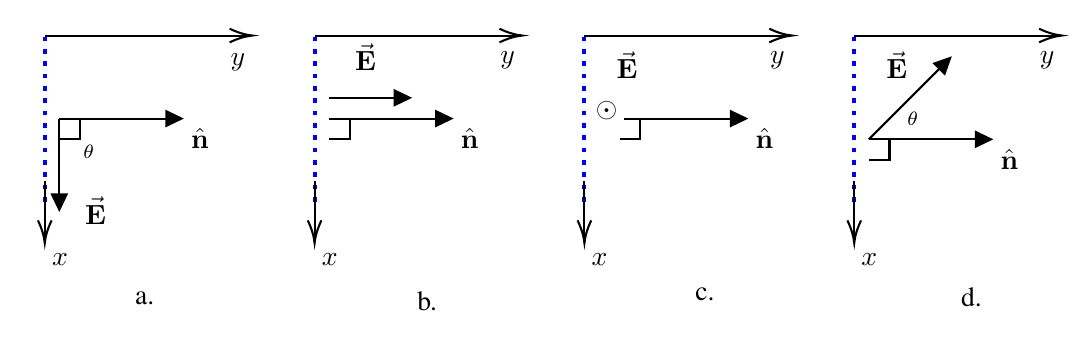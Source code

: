 

\tikzset{every picture/.style={line width=0.75pt}} %set default line width to 0.75pt        

\begin{tikzpicture}[x=0.75pt,y=0.75pt,yscale=-1,xscale=1]
%uncomment if require: \path (0,171); %set diagram left start at 0, and has height of 171

%Straight Lines [id:da8293192343895168] 
\draw [color={rgb, 255:red, 0; green, 0; blue, 255 }  ,draw opacity=1 ][line width=1.5]  [dash pattern={on 1.69pt off 2.76pt}]  (13,100) -- (13,20) ;
%Straight Lines [id:da7185003092691562] 
\draw    (13,90) -- (13,118) ;
\draw [shift={(13,120)}, rotate = 270] [color={rgb, 255:red, 0; green, 0; blue, 0 }  ][line width=0.75]    (10.93,-3.29) .. controls (6.95,-1.4) and (3.31,-0.3) .. (0,0) .. controls (3.31,0.3) and (6.95,1.4) .. (10.93,3.29)   ;
%Straight Lines [id:da7605301891813645] 
\draw    (13,20) -- (111,20) ;
\draw [shift={(113,20)}, rotate = 180] [color={rgb, 255:red, 0; green, 0; blue, 0 }  ][line width=0.75]    (10.93,-3.29) .. controls (6.95,-1.4) and (3.31,-0.3) .. (0,0) .. controls (3.31,0.3) and (6.95,1.4) .. (10.93,3.29)   ;
%Straight Lines [id:da978321976579168] 
\draw [color={rgb, 255:red, 0; green, 0; blue, 255 }  ,draw opacity=1 ][line width=1.5]  [dash pattern={on 1.69pt off 2.76pt}]  (143,100) -- (143,20) ;
%Straight Lines [id:da2816948224143436] 
\draw    (143,90) -- (143,118) ;
\draw [shift={(143,120)}, rotate = 270] [color={rgb, 255:red, 0; green, 0; blue, 0 }  ][line width=0.75]    (10.93,-3.29) .. controls (6.95,-1.4) and (3.31,-0.3) .. (0,0) .. controls (3.31,0.3) and (6.95,1.4) .. (10.93,3.29)   ;
%Straight Lines [id:da5607757856508941] 
\draw    (143,20) -- (241,20) ;
\draw [shift={(243,20)}, rotate = 180] [color={rgb, 255:red, 0; green, 0; blue, 0 }  ][line width=0.75]    (10.93,-3.29) .. controls (6.95,-1.4) and (3.31,-0.3) .. (0,0) .. controls (3.31,0.3) and (6.95,1.4) .. (10.93,3.29)   ;
%Straight Lines [id:da3063072608645312] 
\draw [color={rgb, 255:red, 0; green, 0; blue, 255 }  ,draw opacity=1 ][line width=1.5]  [dash pattern={on 1.69pt off 2.76pt}]  (273,100) -- (273,20) ;
%Straight Lines [id:da20354008208679186] 
\draw    (273,90) -- (273,118) ;
\draw [shift={(273,120)}, rotate = 270] [color={rgb, 255:red, 0; green, 0; blue, 0 }  ][line width=0.75]    (10.93,-3.29) .. controls (6.95,-1.4) and (3.31,-0.3) .. (0,0) .. controls (3.31,0.3) and (6.95,1.4) .. (10.93,3.29)   ;
%Straight Lines [id:da06688182588188663] 
\draw    (273,20) -- (371,20) ;
\draw [shift={(373,20)}, rotate = 180] [color={rgb, 255:red, 0; green, 0; blue, 0 }  ][line width=0.75]    (10.93,-3.29) .. controls (6.95,-1.4) and (3.31,-0.3) .. (0,0) .. controls (3.31,0.3) and (6.95,1.4) .. (10.93,3.29)   ;
%Straight Lines [id:da5209536107017596] 
\draw [color={rgb, 255:red, 0; green, 0; blue, 255 }  ,draw opacity=1 ][line width=1.5]  [dash pattern={on 1.69pt off 2.76pt}]  (403,100) -- (403,20) ;
%Straight Lines [id:da09897488964677259] 
\draw    (403,90) -- (403,118) ;
\draw [shift={(403,120)}, rotate = 270] [color={rgb, 255:red, 0; green, 0; blue, 0 }  ][line width=0.75]    (10.93,-3.29) .. controls (6.95,-1.4) and (3.31,-0.3) .. (0,0) .. controls (3.31,0.3) and (6.95,1.4) .. (10.93,3.29)   ;
%Straight Lines [id:da07093865337466276] 
\draw    (403,20) -- (501,20) ;
\draw [shift={(503,20)}, rotate = 180] [color={rgb, 255:red, 0; green, 0; blue, 0 }  ][line width=0.75]    (10.93,-3.29) .. controls (6.95,-1.4) and (3.31,-0.3) .. (0,0) .. controls (3.31,0.3) and (6.95,1.4) .. (10.93,3.29)   ;
%Straight Lines [id:da0399101978562848] 
\draw    (20,60) -- (77,60) ;
\draw [shift={(80,60)}, rotate = 180] [fill={rgb, 255:red, 0; green, 0; blue, 0 }  ][line width=0.08]  [draw opacity=0] (8.93,-4.29) -- (0,0) -- (8.93,4.29) -- cycle    ;
%Straight Lines [id:da435238655404248] 
\draw    (20,60) -- (20,102) ;
\draw [shift={(20,105)}, rotate = 270] [fill={rgb, 255:red, 0; green, 0; blue, 0 }  ][line width=0.08]  [draw opacity=0] (8.93,-4.29) -- (0,0) -- (8.93,4.29) -- cycle    ;
%Straight Lines [id:da5833731815428231] 
\draw    (150,60) -- (207,60) ;
\draw [shift={(210,60)}, rotate = 180] [fill={rgb, 255:red, 0; green, 0; blue, 0 }  ][line width=0.08]  [draw opacity=0] (8.93,-4.29) -- (0,0) -- (8.93,4.29) -- cycle    ;
%Straight Lines [id:da42884380740898886] 
\draw    (150,50) -- (187,50) ;
\draw [shift={(190,50)}, rotate = 180] [fill={rgb, 255:red, 0; green, 0; blue, 0 }  ][line width=0.08]  [draw opacity=0] (8.93,-4.29) -- (0,0) -- (8.93,4.29) -- cycle    ;
%Straight Lines [id:da8283612935634093] 
\draw    (292,60) -- (349,60) ;
\draw [shift={(352,60)}, rotate = 180] [fill={rgb, 255:red, 0; green, 0; blue, 0 }  ][line width=0.08]  [draw opacity=0] (8.93,-4.29) -- (0,0) -- (8.93,4.29) -- cycle    ;
%Straight Lines [id:da2517225713080955] 
\draw    (410,70) -- (467,70) ;
\draw [shift={(470,70)}, rotate = 180] [fill={rgb, 255:red, 0; green, 0; blue, 0 }  ][line width=0.08]  [draw opacity=0] (8.93,-4.29) -- (0,0) -- (8.93,4.29) -- cycle    ;
%Straight Lines [id:da8946284009727197] 
\draw    (410,70) -- (447.88,32.12) ;
\draw [shift={(450,30)}, rotate = 135] [fill={rgb, 255:red, 0; green, 0; blue, 0 }  ][line width=0.08]  [draw opacity=0] (8.93,-4.29) -- (0,0) -- (8.93,4.29) -- cycle    ;
%Shape: Right Angle [id:dp6487340397139716] 
\draw   (30,60) -- (30,70) -- (20,70) ;
%Shape: Right Angle [id:dp42097022050011645] 
\draw   (160,60) -- (160,70) -- (150,70) ;
%Shape: Right Angle [id:dp6910046922022506] 
\draw   (300,60) -- (300,70) -- (290,70) ;
%Shape: Right Angle [id:dp45934601813272224] 
\draw   (420,70) -- (420,80) -- (410,80) ;

% Text Node
\draw (15,123.4) node [anchor=north west][inner sep=0.75pt]    {$x$};
% Text Node
\draw (101,27.4) node [anchor=north west][inner sep=0.75pt]    {$y$};
% Text Node
\draw (145,123.4) node [anchor=north west][inner sep=0.75pt]    {$x$};
% Text Node
\draw (231,26.4) node [anchor=north west][inner sep=0.75pt]    {$y$};
% Text Node
\draw (275,123.4) node [anchor=north west][inner sep=0.75pt]    {$x$};
% Text Node
\draw (361,26.4) node [anchor=north west][inner sep=0.75pt]    {$y$};
% Text Node
\draw (405,123.4) node [anchor=north west][inner sep=0.75pt]    {$x$};
% Text Node
\draw (491,26.4) node [anchor=north west][inner sep=0.75pt]    {$y$};
% Text Node
\draw (55,142) node [anchor=north west][inner sep=0.75pt]   [align=left] {{\fontfamily{ptm}\selectfont a.}};
% Text Node
\draw (191,142) node [anchor=north west][inner sep=0.75pt]   [align=left] {{\fontfamily{ptm}\selectfont b.}};
% Text Node
\draw (325,140) node [anchor=north west][inner sep=0.75pt]   [align=left] {{\fontfamily{ptm}\selectfont c.}};
% Text Node
\draw (453,140) node [anchor=north west][inner sep=0.75pt]   [align=left] {{\fontfamily{ptm}\selectfont d.}};
% Text Node
\draw (82,63.4) node [anchor=north west][inner sep=0.75pt]    {$\hat{\mathbf{n}}$};
% Text Node
\draw (161,22.4) node [anchor=north west][inner sep=0.75pt]    {$\vec{\mathbf{E}}$};
% Text Node
\draw (277,50.4) node [anchor=north west][inner sep=0.75pt]    {$\odot $};
% Text Node
\draw (287,26.4) node [anchor=north west][inner sep=0.75pt]    {$\vec{\mathbf{E}}$};
% Text Node
\draw (417,26.4) node [anchor=north west][inner sep=0.75pt]    {$\vec{\mathbf{E}}$};
% Text Node
\draw (31,96.4) node [anchor=north west][inner sep=0.75pt]    {$\vec{\mathbf{E}}$};
% Text Node
\draw (212,63.4) node [anchor=north west][inner sep=0.75pt]    {$\hat{\mathbf{n}}$};
% Text Node
\draw (354,63.4) node [anchor=north west][inner sep=0.75pt]    {$\hat{\mathbf{n}}$};
% Text Node
\draw (472,73.4) node [anchor=north west][inner sep=0.75pt]    {$\hat{\mathbf{n}}$};
% Text Node
\draw (30,71.4) node [anchor=north west][inner sep=0.75pt]  [font=\scriptsize]  {$\theta $};
% Text Node
\draw (427,55.4) node [anchor=north west][inner sep=0.75pt]  [font=\scriptsize]  {$\theta $};


\end{tikzpicture}
